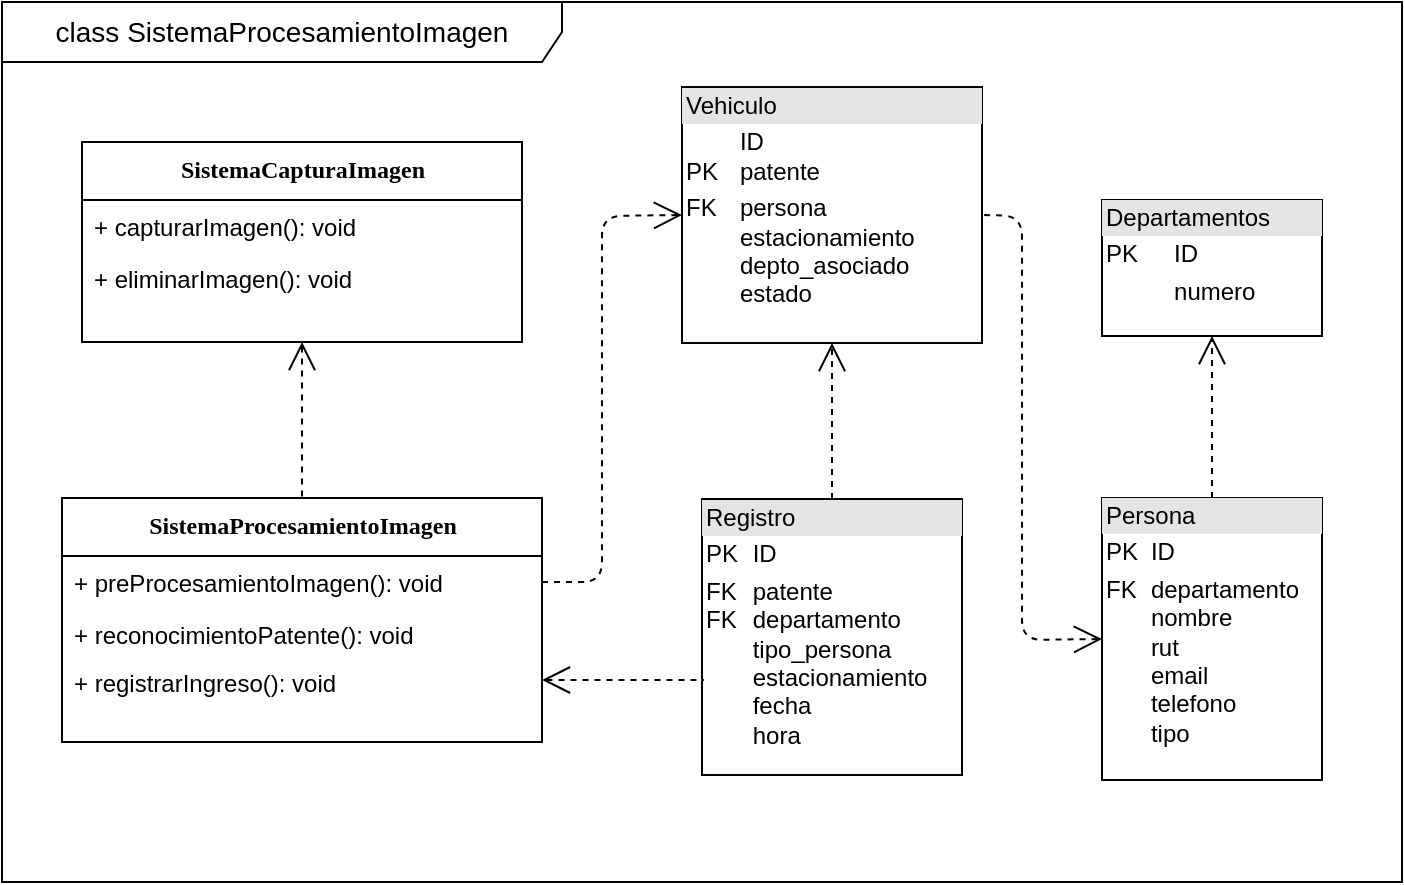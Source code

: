 <mxfile version="10.6.7" type="device"><diagram name="Page-1" id="9f46799a-70d6-7492-0946-bef42562c5a5"><mxGraphModel dx="840" dy="403" grid="1" gridSize="10" guides="1" tooltips="1" connect="1" arrows="1" fold="1" page="1" pageScale="1" pageWidth="1100" pageHeight="850" background="#ffffff" math="0" shadow="0"><root><mxCell id="0"/><mxCell id="1" parent="0"/><mxCell id="GkAajKtFIGLuhse4K5WX-2" value="&lt;font style=&quot;font-size: 14px&quot;&gt;class SistemaProcesamientoImagen&lt;/font&gt;" style="shape=umlFrame;whiteSpace=wrap;html=1;width=280;height=30;" parent="1" vertex="1"><mxGeometry x="50" y="40" width="700" height="440" as="geometry"/></mxCell><mxCell id="78961159f06e98e8-69" value="SistemaCapturaImagen" style="swimlane;html=1;fontStyle=1;align=center;verticalAlign=top;childLayout=stackLayout;horizontal=1;startSize=29;horizontalStack=0;resizeParent=1;resizeLast=0;collapsible=1;marginBottom=0;swimlaneFillColor=#ffffff;rounded=0;shadow=0;comic=0;labelBackgroundColor=none;strokeColor=#000000;strokeWidth=1;fillColor=none;fontFamily=Verdana;fontSize=12;fontColor=#000000;" parent="1" vertex="1"><mxGeometry x="90" y="110" width="220" height="100" as="geometry"/></mxCell><mxCell id="bjt41eAJjumM9TxY2FZ1-14" value="+ capturarImagen(): void" style="text;html=1;strokeColor=none;fillColor=none;align=left;verticalAlign=top;spacingLeft=4;spacingRight=4;whiteSpace=wrap;overflow=hidden;rotatable=0;points=[[0,0.5],[1,0.5]];portConstraint=eastwest;" parent="78961159f06e98e8-69" vertex="1"><mxGeometry y="29" width="220" height="26" as="geometry"/></mxCell><mxCell id="jwnq4vdWYBaz8wufUEck-28" value="+ eliminarImagen(): void" style="text;html=1;strokeColor=none;fillColor=none;align=left;verticalAlign=top;spacingLeft=4;spacingRight=4;whiteSpace=wrap;overflow=hidden;rotatable=0;points=[[0,0.5],[1,0.5]];portConstraint=eastwest;" vertex="1" parent="78961159f06e98e8-69"><mxGeometry y="55" width="220" height="26" as="geometry"/></mxCell><mxCell id="jwnq4vdWYBaz8wufUEck-29" value="SistemaProcesamientoImagen" style="swimlane;html=1;fontStyle=1;align=center;verticalAlign=top;childLayout=stackLayout;horizontal=1;startSize=29;horizontalStack=0;resizeParent=1;resizeLast=0;collapsible=1;marginBottom=0;swimlaneFillColor=#ffffff;rounded=0;shadow=0;comic=0;labelBackgroundColor=none;strokeColor=#000000;strokeWidth=1;fillColor=none;fontFamily=Verdana;fontSize=12;fontColor=#000000;" vertex="1" parent="1"><mxGeometry x="80" y="288" width="240" height="122" as="geometry"/></mxCell><mxCell id="jwnq4vdWYBaz8wufUEck-31" value="+ preProcesamientoImagen(): void" style="text;html=1;strokeColor=none;fillColor=none;align=left;verticalAlign=top;spacingLeft=4;spacingRight=4;whiteSpace=wrap;overflow=hidden;rotatable=0;points=[[0,0.5],[1,0.5]];portConstraint=eastwest;" vertex="1" parent="jwnq4vdWYBaz8wufUEck-29"><mxGeometry y="29" width="240" height="26" as="geometry"/></mxCell><mxCell id="jwnq4vdWYBaz8wufUEck-30" value="+ reconocimientoPatente(): void" style="text;html=1;strokeColor=none;fillColor=none;align=left;verticalAlign=top;spacingLeft=4;spacingRight=4;whiteSpace=wrap;overflow=hidden;rotatable=0;points=[[0,0.5],[1,0.5]];portConstraint=eastwest;" vertex="1" parent="jwnq4vdWYBaz8wufUEck-29"><mxGeometry y="55" width="240" height="26" as="geometry"/></mxCell><mxCell id="jwnq4vdWYBaz8wufUEck-33" value="" style="endArrow=none;html=1;exitX=0.5;exitY=1;exitDx=0;exitDy=0;entryX=0.5;entryY=0;entryDx=0;entryDy=0;endFill=0;endSize=6;dashed=1;startArrow=open;startFill=0;startSize=12;" edge="1" parent="1" source="78961159f06e98e8-69" target="jwnq4vdWYBaz8wufUEck-29"><mxGeometry width="50" height="50" relative="1" as="geometry"><mxPoint x="300" y="180" as="sourcePoint"/><mxPoint x="350" y="130" as="targetPoint"/></mxGeometry></mxCell><mxCell id="jwnq4vdWYBaz8wufUEck-40" value="&lt;div style=&quot;box-sizing: border-box ; width: 100% ; background: #e4e4e4 ; padding: 2px&quot;&gt;Persona&lt;/div&gt;&lt;table style=&quot;width: 100% ; font-size: 1em&quot; cellpadding=&quot;2&quot; cellspacing=&quot;0&quot;&gt;&lt;tbody&gt;&lt;tr&gt;&lt;td&gt;PK&lt;/td&gt;&lt;td&gt;ID&lt;/td&gt;&lt;/tr&gt;&lt;tr&gt;&lt;td&gt;FK&lt;br&gt;&lt;br&gt;&lt;br&gt;&lt;br&gt;&lt;br&gt;&lt;br&gt;&lt;/td&gt;&lt;td&gt;departamento&lt;br&gt;nombre&lt;br&gt;rut&lt;br&gt;email&lt;br&gt;telefono&lt;br&gt;tipo&lt;/td&gt;&lt;/tr&gt;&lt;tr&gt;&lt;td&gt;&lt;/td&gt;&lt;td&gt;&lt;br&gt;&lt;br&gt;&lt;/td&gt;&lt;/tr&gt;&lt;/tbody&gt;&lt;/table&gt;" style="verticalAlign=top;align=left;overflow=fill;html=1;" vertex="1" parent="1"><mxGeometry x="600" y="288" width="110" height="141" as="geometry"/></mxCell><mxCell id="jwnq4vdWYBaz8wufUEck-41" value="&lt;div style=&quot;box-sizing: border-box ; width: 100% ; background: #e4e4e4 ; padding: 2px&quot;&gt;Departamentos&lt;/div&gt;&lt;table style=&quot;width: 100% ; font-size: 1em&quot; cellpadding=&quot;2&quot; cellspacing=&quot;0&quot;&gt;&lt;tbody&gt;&lt;tr&gt;&lt;td&gt;PK&lt;/td&gt;&lt;td&gt;ID&lt;/td&gt;&lt;/tr&gt;&lt;tr&gt;&lt;td&gt;&lt;br&gt;&lt;/td&gt;&lt;td&gt;numero&lt;/td&gt;&lt;/tr&gt;&lt;tr&gt;&lt;td&gt;&lt;/td&gt;&lt;td&gt;&lt;br&gt;&lt;/td&gt;&lt;/tr&gt;&lt;/tbody&gt;&lt;/table&gt;" style="verticalAlign=top;align=left;overflow=fill;html=1;" vertex="1" parent="1"><mxGeometry x="600" y="139" width="110" height="68" as="geometry"/></mxCell><mxCell id="jwnq4vdWYBaz8wufUEck-42" value="" style="endArrow=open;html=1;dashed=1;startArrow=none;startFill=0;startSize=6;endFill=0;endSize=12;exitX=0.5;exitY=0;exitDx=0;exitDy=0;entryX=0.5;entryY=1;entryDx=0;entryDy=0;" edge="1" parent="1" source="jwnq4vdWYBaz8wufUEck-40" target="jwnq4vdWYBaz8wufUEck-41"><mxGeometry width="50" height="50" relative="1" as="geometry"><mxPoint x="852.5" y="42" as="sourcePoint"/><mxPoint x="852.5" y="87" as="targetPoint"/><Array as="points"/></mxGeometry></mxCell><mxCell id="jwnq4vdWYBaz8wufUEck-43" value="&lt;div style=&quot;box-sizing: border-box ; width: 100% ; background: #e4e4e4 ; padding: 2px&quot;&gt;Vehiculo&lt;/div&gt;&lt;table style=&quot;width: 100% ; font-size: 1em&quot; cellpadding=&quot;2&quot; cellspacing=&quot;0&quot;&gt;&lt;tbody&gt;&lt;tr&gt;&lt;td&gt;&lt;br&gt;PK&lt;/td&gt;&lt;td&gt;ID&lt;br&gt;patente&lt;/td&gt;&lt;/tr&gt;&lt;tr&gt;&lt;td&gt;FK&lt;br&gt;&lt;br&gt;&lt;br&gt;&lt;br&gt;&lt;/td&gt;&lt;td&gt;persona&lt;br&gt;estacionamiento&lt;br&gt;depto_asociado&lt;br&gt;estado&lt;/td&gt;&lt;/tr&gt;&lt;tr&gt;&lt;td&gt;&lt;/td&gt;&lt;td&gt;&lt;br&gt;&lt;br&gt;&lt;/td&gt;&lt;/tr&gt;&lt;/tbody&gt;&lt;/table&gt;" style="verticalAlign=top;align=left;overflow=fill;html=1;" vertex="1" parent="1"><mxGeometry x="390" y="82.5" width="150" height="128" as="geometry"/></mxCell><mxCell id="jwnq4vdWYBaz8wufUEck-44" value="" style="endArrow=none;html=1;dashed=1;startArrow=open;startFill=0;startSize=12;exitX=0;exitY=0.5;exitDx=0;exitDy=0;entryX=1;entryY=0.5;entryDx=0;entryDy=0;" edge="1" parent="1" source="jwnq4vdWYBaz8wufUEck-40" target="jwnq4vdWYBaz8wufUEck-43"><mxGeometry width="50" height="50" relative="1" as="geometry"><mxPoint x="579" y="206.5" as="sourcePoint"/><mxPoint x="579" y="296.5" as="targetPoint"/><Array as="points"><mxPoint x="560" y="359"/><mxPoint x="560" y="147"/></Array></mxGeometry></mxCell><mxCell id="jwnq4vdWYBaz8wufUEck-45" value="" style="endArrow=open;html=1;dashed=1;endFill=0;startSize=6;endSize=12;exitX=0.5;exitY=0;exitDx=0;exitDy=0;entryX=0.5;entryY=1;entryDx=0;entryDy=0;" edge="1" parent="1" target="jwnq4vdWYBaz8wufUEck-43" source="jwnq4vdWYBaz8wufUEck-48"><mxGeometry width="50" height="50" relative="1" as="geometry"><mxPoint x="445" y="248.333" as="sourcePoint"/><mxPoint x="525.5" y="162.5" as="targetPoint"/><Array as="points"/></mxGeometry></mxCell><mxCell id="jwnq4vdWYBaz8wufUEck-47" value="+ registrarIngreso(): void" style="text;html=1;strokeColor=none;fillColor=none;align=left;verticalAlign=top;spacingLeft=4;spacingRight=4;whiteSpace=wrap;overflow=hidden;rotatable=0;points=[[0,0.5],[1,0.5]];portConstraint=eastwest;" vertex="1" parent="1"><mxGeometry x="80" y="367" width="240" height="26" as="geometry"/></mxCell><mxCell id="jwnq4vdWYBaz8wufUEck-48" value="&lt;div style=&quot;box-sizing: border-box ; width: 100% ; background: #e4e4e4 ; padding: 2px&quot;&gt;Registro&lt;/div&gt;&lt;table style=&quot;width: 100% ; font-size: 1em&quot; cellpadding=&quot;2&quot; cellspacing=&quot;0&quot;&gt;&lt;tbody&gt;&lt;tr&gt;&lt;td&gt;PK&lt;/td&gt;&lt;td&gt;ID&lt;/td&gt;&lt;/tr&gt;&lt;tr&gt;&lt;td&gt;FK&lt;br&gt;FK&lt;br&gt;&lt;br&gt;&lt;br&gt;&lt;br&gt;&lt;br&gt;&lt;/td&gt;&lt;td&gt;patente&lt;br&gt;departamento&lt;br&gt;tipo_persona&lt;br&gt;estacionamiento&lt;br&gt;fecha&lt;br&gt;hora&lt;/td&gt;&lt;/tr&gt;&lt;tr&gt;&lt;td&gt;&lt;/td&gt;&lt;td&gt;&lt;br&gt;&lt;/td&gt;&lt;/tr&gt;&lt;/tbody&gt;&lt;/table&gt;" style="verticalAlign=top;align=left;overflow=fill;html=1;" vertex="1" parent="1"><mxGeometry x="400" y="288.5" width="130" height="138" as="geometry"/></mxCell><mxCell id="jwnq4vdWYBaz8wufUEck-52" value="" style="endArrow=none;html=1;endFill=0;endSize=6;dashed=1;startArrow=open;startFill=0;startSize=12;" edge="1" parent="1"><mxGeometry width="50" height="50" relative="1" as="geometry"><mxPoint x="320" y="379" as="sourcePoint"/><mxPoint x="401" y="379" as="targetPoint"/></mxGeometry></mxCell><mxCell id="jwnq4vdWYBaz8wufUEck-53" value="" style="endArrow=open;html=1;dashed=1;endFill=0;startSize=6;endSize=12;exitX=1;exitY=0.5;exitDx=0;exitDy=0;entryX=0;entryY=0.5;entryDx=0;entryDy=0;" edge="1" parent="1" source="jwnq4vdWYBaz8wufUEck-31" target="jwnq4vdWYBaz8wufUEck-43"><mxGeometry width="50" height="50" relative="1" as="geometry"><mxPoint x="475.138" y="298.207" as="sourcePoint"/><mxPoint x="524.793" y="184.414" as="targetPoint"/><Array as="points"><mxPoint x="350" y="330"/><mxPoint x="350" y="147"/></Array></mxGeometry></mxCell></root></mxGraphModel></diagram></mxfile>